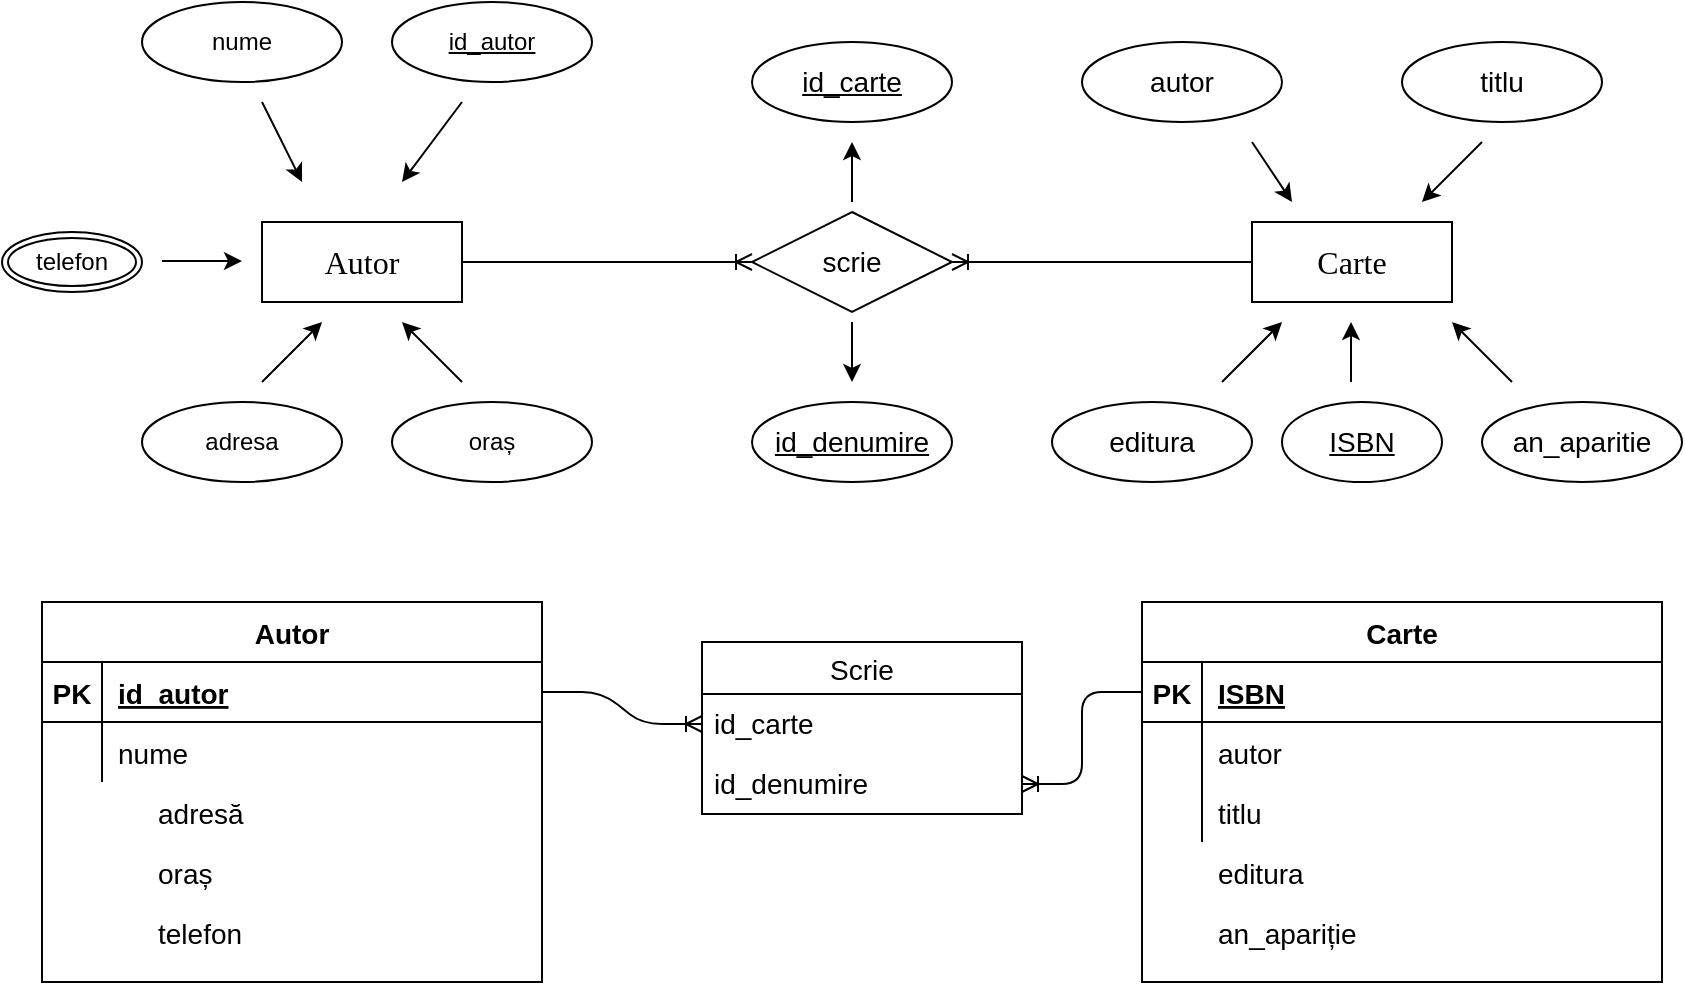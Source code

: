 <mxfile version="13.9.9" type="device"><diagram id="R2lEEEUBdFMjLlhIrx00" name="Page-1"><mxGraphModel dx="1024" dy="592" grid="1" gridSize="10" guides="1" tooltips="1" connect="1" arrows="1" fold="1" page="1" pageScale="1" pageWidth="850" pageHeight="1100" math="0" shadow="0" extFonts="Permanent Marker^https://fonts.googleapis.com/css?family=Permanent+Marker"><root><mxCell id="0"/><mxCell id="1" parent="0"/><mxCell id="C-vyLk0tnHw3VtMMgP7b-13" value="Carte" style="shape=table;startSize=30;container=1;collapsible=1;childLayout=tableLayout;fixedRows=1;rowLines=0;fontStyle=1;align=center;resizeLast=1;fontSize=14;" parent="1" vertex="1"><mxGeometry x="570" y="350" width="260" height="190" as="geometry"/></mxCell><mxCell id="C-vyLk0tnHw3VtMMgP7b-14" value="" style="shape=partialRectangle;collapsible=0;dropTarget=0;pointerEvents=0;fillColor=none;points=[[0,0.5],[1,0.5]];portConstraint=eastwest;top=0;left=0;right=0;bottom=1;" parent="C-vyLk0tnHw3VtMMgP7b-13" vertex="1"><mxGeometry y="30" width="260" height="30" as="geometry"/></mxCell><mxCell id="C-vyLk0tnHw3VtMMgP7b-15" value="PK" style="shape=partialRectangle;overflow=hidden;connectable=0;fillColor=none;top=0;left=0;bottom=0;right=0;fontStyle=1;fontSize=14;" parent="C-vyLk0tnHw3VtMMgP7b-14" vertex="1"><mxGeometry width="30" height="30" as="geometry"/></mxCell><mxCell id="C-vyLk0tnHw3VtMMgP7b-16" value="ISBN" style="shape=partialRectangle;overflow=hidden;connectable=0;fillColor=none;top=0;left=0;bottom=0;right=0;align=left;spacingLeft=6;fontStyle=5;fontSize=14;" parent="C-vyLk0tnHw3VtMMgP7b-14" vertex="1"><mxGeometry x="30" width="230" height="30" as="geometry"/></mxCell><mxCell id="C-vyLk0tnHw3VtMMgP7b-17" value="" style="shape=partialRectangle;collapsible=0;dropTarget=0;pointerEvents=0;fillColor=none;points=[[0,0.5],[1,0.5]];portConstraint=eastwest;top=0;left=0;right=0;bottom=0;" parent="C-vyLk0tnHw3VtMMgP7b-13" vertex="1"><mxGeometry y="60" width="260" height="30" as="geometry"/></mxCell><mxCell id="C-vyLk0tnHw3VtMMgP7b-18" value="" style="shape=partialRectangle;overflow=hidden;connectable=0;fillColor=none;top=0;left=0;bottom=0;right=0;" parent="C-vyLk0tnHw3VtMMgP7b-17" vertex="1"><mxGeometry width="30" height="30" as="geometry"/></mxCell><mxCell id="C-vyLk0tnHw3VtMMgP7b-19" value="autor" style="shape=partialRectangle;overflow=hidden;connectable=0;fillColor=none;top=0;left=0;bottom=0;right=0;align=left;spacingLeft=6;fontSize=14;" parent="C-vyLk0tnHw3VtMMgP7b-17" vertex="1"><mxGeometry x="30" width="230" height="30" as="geometry"/></mxCell><mxCell id="C-vyLk0tnHw3VtMMgP7b-20" value="" style="shape=partialRectangle;collapsible=0;dropTarget=0;pointerEvents=0;fillColor=none;points=[[0,0.5],[1,0.5]];portConstraint=eastwest;top=0;left=0;right=0;bottom=0;" parent="C-vyLk0tnHw3VtMMgP7b-13" vertex="1"><mxGeometry y="90" width="260" height="30" as="geometry"/></mxCell><mxCell id="C-vyLk0tnHw3VtMMgP7b-21" value="" style="shape=partialRectangle;overflow=hidden;connectable=0;fillColor=none;top=0;left=0;bottom=0;right=0;" parent="C-vyLk0tnHw3VtMMgP7b-20" vertex="1"><mxGeometry width="30" height="30" as="geometry"/></mxCell><mxCell id="C-vyLk0tnHw3VtMMgP7b-22" value="" style="shape=partialRectangle;overflow=hidden;connectable=0;fillColor=none;top=0;left=0;bottom=0;right=0;align=left;spacingLeft=6;" parent="C-vyLk0tnHw3VtMMgP7b-20" vertex="1"><mxGeometry x="30" width="230" height="30" as="geometry"/></mxCell><mxCell id="C-vyLk0tnHw3VtMMgP7b-23" value="Autor" style="shape=table;startSize=30;container=1;collapsible=1;childLayout=tableLayout;fixedRows=1;rowLines=0;fontStyle=1;align=center;resizeLast=1;fontSize=14;" parent="1" vertex="1"><mxGeometry x="20" y="350" width="250" height="190" as="geometry"/></mxCell><mxCell id="C-vyLk0tnHw3VtMMgP7b-24" value="" style="shape=partialRectangle;collapsible=0;dropTarget=0;pointerEvents=0;fillColor=none;points=[[0,0.5],[1,0.5]];portConstraint=eastwest;top=0;left=0;right=0;bottom=1;" parent="C-vyLk0tnHw3VtMMgP7b-23" vertex="1"><mxGeometry y="30" width="250" height="30" as="geometry"/></mxCell><mxCell id="C-vyLk0tnHw3VtMMgP7b-25" value="PK" style="shape=partialRectangle;overflow=hidden;connectable=0;fillColor=none;top=0;left=0;bottom=0;right=0;fontStyle=1;fontSize=14;" parent="C-vyLk0tnHw3VtMMgP7b-24" vertex="1"><mxGeometry width="30" height="30" as="geometry"/></mxCell><mxCell id="C-vyLk0tnHw3VtMMgP7b-26" value="id_autor" style="shape=partialRectangle;overflow=hidden;connectable=0;fillColor=none;top=0;left=0;bottom=0;right=0;align=left;spacingLeft=6;fontStyle=5;fontSize=14;" parent="C-vyLk0tnHw3VtMMgP7b-24" vertex="1"><mxGeometry x="30" width="220" height="30" as="geometry"/></mxCell><mxCell id="C-vyLk0tnHw3VtMMgP7b-27" value="" style="shape=partialRectangle;collapsible=0;dropTarget=0;pointerEvents=0;fillColor=none;points=[[0,0.5],[1,0.5]];portConstraint=eastwest;top=0;left=0;right=0;bottom=0;" parent="C-vyLk0tnHw3VtMMgP7b-23" vertex="1"><mxGeometry y="60" width="250" height="30" as="geometry"/></mxCell><mxCell id="C-vyLk0tnHw3VtMMgP7b-28" value="" style="shape=partialRectangle;overflow=hidden;connectable=0;fillColor=none;top=0;left=0;bottom=0;right=0;" parent="C-vyLk0tnHw3VtMMgP7b-27" vertex="1"><mxGeometry width="30" height="30" as="geometry"/></mxCell><mxCell id="C-vyLk0tnHw3VtMMgP7b-29" value="nume" style="shape=partialRectangle;overflow=hidden;connectable=0;fillColor=none;top=0;left=0;bottom=0;right=0;align=left;spacingLeft=6;fontSize=14;spacing=2;" parent="C-vyLk0tnHw3VtMMgP7b-27" vertex="1"><mxGeometry x="30" width="220" height="30" as="geometry"/></mxCell><mxCell id="9TtYHMcn_ydw6XIAWD6x-1" value="&lt;font face=&quot;Times New Roman&quot; size=&quot;1&quot;&gt;&lt;span style=&quot;line-height: 160% ; font-size: 16px&quot;&gt;Autor&lt;/span&gt;&lt;/font&gt;" style="rounded=0;whiteSpace=wrap;html=1;" parent="1" vertex="1"><mxGeometry x="130" y="160" width="100" height="40" as="geometry"/></mxCell><mxCell id="9TtYHMcn_ydw6XIAWD6x-2" value="" style="endArrow=classic;html=1;" parent="1" edge="1"><mxGeometry width="50" height="50" relative="1" as="geometry"><mxPoint x="130" y="240" as="sourcePoint"/><mxPoint x="160" y="210" as="targetPoint"/></mxGeometry></mxCell><mxCell id="9TtYHMcn_ydw6XIAWD6x-3" value="" style="endArrow=classic;html=1;" parent="1" edge="1"><mxGeometry width="50" height="50" relative="1" as="geometry"><mxPoint x="230" y="240" as="sourcePoint"/><mxPoint x="200" y="210" as="targetPoint"/></mxGeometry></mxCell><mxCell id="9TtYHMcn_ydw6XIAWD6x-4" value="" style="endArrow=classic;html=1;" parent="1" edge="1"><mxGeometry width="50" height="50" relative="1" as="geometry"><mxPoint x="80" y="179.5" as="sourcePoint"/><mxPoint x="120" y="179.5" as="targetPoint"/></mxGeometry></mxCell><mxCell id="9TtYHMcn_ydw6XIAWD6x-5" value="" style="endArrow=classic;html=1;" parent="1" edge="1"><mxGeometry width="50" height="50" relative="1" as="geometry"><mxPoint x="130" y="100" as="sourcePoint"/><mxPoint x="150" y="140" as="targetPoint"/></mxGeometry></mxCell><mxCell id="9TtYHMcn_ydw6XIAWD6x-6" value="" style="endArrow=classic;html=1;" parent="1" edge="1"><mxGeometry width="50" height="50" relative="1" as="geometry"><mxPoint x="230" y="100" as="sourcePoint"/><mxPoint x="200" y="140" as="targetPoint"/></mxGeometry></mxCell><mxCell id="9TtYHMcn_ydw6XIAWD6x-10" value="nume" style="ellipse;whiteSpace=wrap;html=1;align=center;" parent="1" vertex="1"><mxGeometry x="70" y="50" width="100" height="40" as="geometry"/></mxCell><mxCell id="9TtYHMcn_ydw6XIAWD6x-11" value="&lt;u&gt;id_autor&lt;/u&gt;" style="ellipse;whiteSpace=wrap;html=1;align=center;" parent="1" vertex="1"><mxGeometry x="195" y="50" width="100" height="40" as="geometry"/></mxCell><mxCell id="9TtYHMcn_ydw6XIAWD6x-13" value="oraș" style="ellipse;whiteSpace=wrap;html=1;align=center;" parent="1" vertex="1"><mxGeometry x="195" y="250" width="100" height="40" as="geometry"/></mxCell><mxCell id="9TtYHMcn_ydw6XIAWD6x-15" value="telefon" style="ellipse;shape=doubleEllipse;margin=3;whiteSpace=wrap;html=1;align=center;" parent="1" vertex="1"><mxGeometry y="165" width="70" height="30" as="geometry"/></mxCell><mxCell id="9TtYHMcn_ydw6XIAWD6x-16" value="adresa" style="ellipse;whiteSpace=wrap;html=1;align=center;" parent="1" vertex="1"><mxGeometry x="70" y="250" width="100" height="40" as="geometry"/></mxCell><mxCell id="9TtYHMcn_ydw6XIAWD6x-19" value="scrie" style="shape=rhombus;perimeter=rhombusPerimeter;whiteSpace=wrap;html=1;align=center;fontSize=14;" parent="1" vertex="1"><mxGeometry x="375" y="155" width="100" height="50" as="geometry"/></mxCell><mxCell id="9TtYHMcn_ydw6XIAWD6x-24" value="adresă" style="shape=partialRectangle;overflow=hidden;connectable=0;fillColor=none;top=0;left=0;bottom=0;right=0;align=left;spacingLeft=6;fontSize=14;spacing=2;" parent="1" vertex="1"><mxGeometry x="70" y="440" width="220" height="30" as="geometry"/></mxCell><mxCell id="9TtYHMcn_ydw6XIAWD6x-25" value="oraș" style="shape=partialRectangle;overflow=hidden;connectable=0;fillColor=none;top=0;left=0;bottom=0;right=0;align=left;spacingLeft=6;fontSize=14;spacing=2;" parent="1" vertex="1"><mxGeometry x="70" y="470" width="220" height="30" as="geometry"/></mxCell><mxCell id="9TtYHMcn_ydw6XIAWD6x-28" value="telefon" style="shape=partialRectangle;overflow=hidden;connectable=0;fillColor=none;top=0;left=0;bottom=0;right=0;align=left;spacingLeft=6;fontSize=14;spacing=2;" parent="1" vertex="1"><mxGeometry x="70" y="500" width="220" height="30" as="geometry"/></mxCell><mxCell id="9TtYHMcn_ydw6XIAWD6x-29" value="titlu" style="shape=partialRectangle;overflow=hidden;connectable=0;fillColor=none;top=0;left=0;bottom=0;right=0;align=left;spacingLeft=6;fontSize=14;" parent="1" vertex="1"><mxGeometry x="600" y="440" width="230" height="30" as="geometry"/></mxCell><mxCell id="9TtYHMcn_ydw6XIAWD6x-30" value="editura" style="shape=partialRectangle;overflow=hidden;connectable=0;fillColor=none;top=0;left=0;bottom=0;right=0;align=left;spacingLeft=6;fontSize=14;" parent="1" vertex="1"><mxGeometry x="600" y="470" width="230" height="30" as="geometry"/></mxCell><mxCell id="9TtYHMcn_ydw6XIAWD6x-31" value="an_apariție" style="shape=partialRectangle;overflow=hidden;connectable=0;fillColor=none;top=0;left=0;bottom=0;right=0;align=left;spacingLeft=6;fontSize=14;" parent="1" vertex="1"><mxGeometry x="600" y="500" width="230" height="30" as="geometry"/></mxCell><mxCell id="9TtYHMcn_ydw6XIAWD6x-32" value="" style="endArrow=classic;html=1;fontSize=14;fontColor=#000000;" parent="1" edge="1"><mxGeometry width="50" height="50" relative="1" as="geometry"><mxPoint x="425" y="150" as="sourcePoint"/><mxPoint x="425" y="120" as="targetPoint"/></mxGeometry></mxCell><mxCell id="9TtYHMcn_ydw6XIAWD6x-33" value="" style="endArrow=classic;html=1;fontSize=14;fontColor=#000000;" parent="1" edge="1"><mxGeometry width="50" height="50" relative="1" as="geometry"><mxPoint x="425" y="210" as="sourcePoint"/><mxPoint x="425" y="240" as="targetPoint"/></mxGeometry></mxCell><mxCell id="9TtYHMcn_ydw6XIAWD6x-34" value="id_carte" style="ellipse;whiteSpace=wrap;html=1;align=center;fontStyle=4;fontSize=14;fontColor=#000000;" parent="1" vertex="1"><mxGeometry x="375" y="70" width="100" height="40" as="geometry"/></mxCell><mxCell id="9TtYHMcn_ydw6XIAWD6x-36" value="id_denumire" style="ellipse;whiteSpace=wrap;html=1;align=center;fontStyle=4;fontSize=14;fontColor=#000000;" parent="1" vertex="1"><mxGeometry x="375" y="250" width="100" height="40" as="geometry"/></mxCell><mxCell id="9TtYHMcn_ydw6XIAWD6x-40" value="&lt;font face=&quot;Times New Roman&quot;&gt;&lt;span style=&quot;font-size: 16px&quot;&gt;Carte&lt;/span&gt;&lt;/font&gt;" style="rounded=0;whiteSpace=wrap;html=1;" parent="1" vertex="1"><mxGeometry x="625" y="160" width="100" height="40" as="geometry"/></mxCell><mxCell id="9TtYHMcn_ydw6XIAWD6x-42" value="" style="edgeStyle=entityRelationEdgeStyle;fontSize=12;html=1;endArrow=ERoneToMany;exitX=1;exitY=0.5;exitDx=0;exitDy=0;entryX=0;entryY=0.5;entryDx=0;entryDy=0;" parent="1" source="9TtYHMcn_ydw6XIAWD6x-1" target="9TtYHMcn_ydw6XIAWD6x-19" edge="1"><mxGeometry width="100" height="100" relative="1" as="geometry"><mxPoint x="280" y="210" as="sourcePoint"/><mxPoint x="330" y="240" as="targetPoint"/></mxGeometry></mxCell><mxCell id="9TtYHMcn_ydw6XIAWD6x-51" value="autor" style="ellipse;whiteSpace=wrap;html=1;align=center;fontSize=14;fontColor=#000000;" parent="1" vertex="1"><mxGeometry x="540" y="70" width="100" height="40" as="geometry"/></mxCell><mxCell id="9TtYHMcn_ydw6XIAWD6x-52" value="" style="endArrow=classic;html=1;" parent="1" edge="1"><mxGeometry width="50" height="50" relative="1" as="geometry"><mxPoint x="740" y="120" as="sourcePoint"/><mxPoint x="710" y="150" as="targetPoint"/></mxGeometry></mxCell><mxCell id="9TtYHMcn_ydw6XIAWD6x-53" value="titlu&lt;br&gt;" style="ellipse;whiteSpace=wrap;html=1;align=center;fontSize=14;fontColor=#000000;" parent="1" vertex="1"><mxGeometry x="700" y="70" width="100" height="40" as="geometry"/></mxCell><mxCell id="9TtYHMcn_ydw6XIAWD6x-55" value="" style="endArrow=classic;html=1;" parent="1" edge="1"><mxGeometry width="50" height="50" relative="1" as="geometry"><mxPoint x="610" y="240" as="sourcePoint"/><mxPoint x="640" y="210" as="targetPoint"/></mxGeometry></mxCell><mxCell id="9TtYHMcn_ydw6XIAWD6x-56" value="editura" style="ellipse;whiteSpace=wrap;html=1;align=center;fontSize=14;fontColor=#000000;" parent="1" vertex="1"><mxGeometry x="525" y="250" width="100" height="40" as="geometry"/></mxCell><mxCell id="9TtYHMcn_ydw6XIAWD6x-57" value="" style="endArrow=classic;html=1;" parent="1" edge="1"><mxGeometry width="50" height="50" relative="1" as="geometry"><mxPoint x="674.5" y="240" as="sourcePoint"/><mxPoint x="674.5" y="210" as="targetPoint"/></mxGeometry></mxCell><mxCell id="9TtYHMcn_ydw6XIAWD6x-58" value="&lt;u&gt;ISBN&lt;/u&gt;" style="ellipse;whiteSpace=wrap;html=1;align=center;fontSize=14;fontColor=#000000;" parent="1" vertex="1"><mxGeometry x="640" y="250" width="80" height="40" as="geometry"/></mxCell><mxCell id="9TtYHMcn_ydw6XIAWD6x-59" value="" style="endArrow=classic;html=1;" parent="1" edge="1"><mxGeometry width="50" height="50" relative="1" as="geometry"><mxPoint x="755" y="240" as="sourcePoint"/><mxPoint x="725" y="210" as="targetPoint"/></mxGeometry></mxCell><mxCell id="9TtYHMcn_ydw6XIAWD6x-60" value="an_aparitie" style="ellipse;whiteSpace=wrap;html=1;align=center;fontSize=14;fontColor=#000000;" parent="1" vertex="1"><mxGeometry x="740" y="250" width="100" height="40" as="geometry"/></mxCell><mxCell id="9TtYHMcn_ydw6XIAWD6x-61" value="" style="edgeStyle=entityRelationEdgeStyle;fontSize=12;html=1;endArrow=ERoneToMany;exitX=1;exitY=0.5;exitDx=0;exitDy=0;entryX=0;entryY=0.5;entryDx=0;entryDy=0;" parent="1" source="C-vyLk0tnHw3VtMMgP7b-24" target="9-hI6rel3cCHMti8DAjD-2" edge="1"><mxGeometry width="100" height="100" relative="1" as="geometry"><mxPoint x="310" y="570" as="sourcePoint"/><mxPoint x="350" y="430" as="targetPoint"/></mxGeometry></mxCell><mxCell id="9TtYHMcn_ydw6XIAWD6x-62" value="" style="edgeStyle=entityRelationEdgeStyle;fontSize=12;html=1;endArrow=ERoneToMany;entryX=1;entryY=0.5;entryDx=0;entryDy=0;exitX=0;exitY=0.5;exitDx=0;exitDy=0;" parent="1" source="C-vyLk0tnHw3VtMMgP7b-14" target="9-hI6rel3cCHMti8DAjD-3" edge="1"><mxGeometry width="100" height="100" relative="1" as="geometry"><mxPoint x="380" y="620" as="sourcePoint"/><mxPoint x="470" y="430" as="targetPoint"/></mxGeometry></mxCell><mxCell id="9TtYHMcn_ydw6XIAWD6x-63" value="" style="endArrow=classic;html=1;" parent="1" edge="1"><mxGeometry width="50" height="50" relative="1" as="geometry"><mxPoint x="625" y="120" as="sourcePoint"/><mxPoint x="645" y="150" as="targetPoint"/></mxGeometry></mxCell><mxCell id="9TtYHMcn_ydw6XIAWD6x-66" value="" style="edgeStyle=entityRelationEdgeStyle;fontSize=12;html=1;endArrow=ERoneToMany;entryX=1;entryY=0.5;entryDx=0;entryDy=0;exitX=0;exitY=0.5;exitDx=0;exitDy=0;" parent="1" source="9TtYHMcn_ydw6XIAWD6x-40" target="9TtYHMcn_ydw6XIAWD6x-19" edge="1"><mxGeometry width="100" height="100" relative="1" as="geometry"><mxPoint x="490" y="250" as="sourcePoint"/><mxPoint x="590" y="150" as="targetPoint"/></mxGeometry></mxCell><mxCell id="9-hI6rel3cCHMti8DAjD-1" value="Scrie" style="swimlane;fontStyle=0;childLayout=stackLayout;horizontal=1;startSize=26;horizontalStack=0;resizeParent=1;resizeParentMax=0;resizeLast=0;collapsible=1;marginBottom=0;align=center;fontSize=14;" vertex="1" parent="1"><mxGeometry x="350" y="370" width="160" height="86" as="geometry"/></mxCell><mxCell id="9-hI6rel3cCHMti8DAjD-2" value="id_carte" style="text;strokeColor=none;fillColor=none;spacingLeft=4;spacingRight=4;overflow=hidden;rotatable=0;points=[[0,0.5],[1,0.5]];portConstraint=eastwest;fontSize=14;" vertex="1" parent="9-hI6rel3cCHMti8DAjD-1"><mxGeometry y="26" width="160" height="30" as="geometry"/></mxCell><mxCell id="9-hI6rel3cCHMti8DAjD-3" value="id_denumire" style="text;strokeColor=none;fillColor=none;spacingLeft=4;spacingRight=4;overflow=hidden;rotatable=0;points=[[0,0.5],[1,0.5]];portConstraint=eastwest;fontSize=14;" vertex="1" parent="9-hI6rel3cCHMti8DAjD-1"><mxGeometry y="56" width="160" height="30" as="geometry"/></mxCell></root></mxGraphModel></diagram></mxfile>